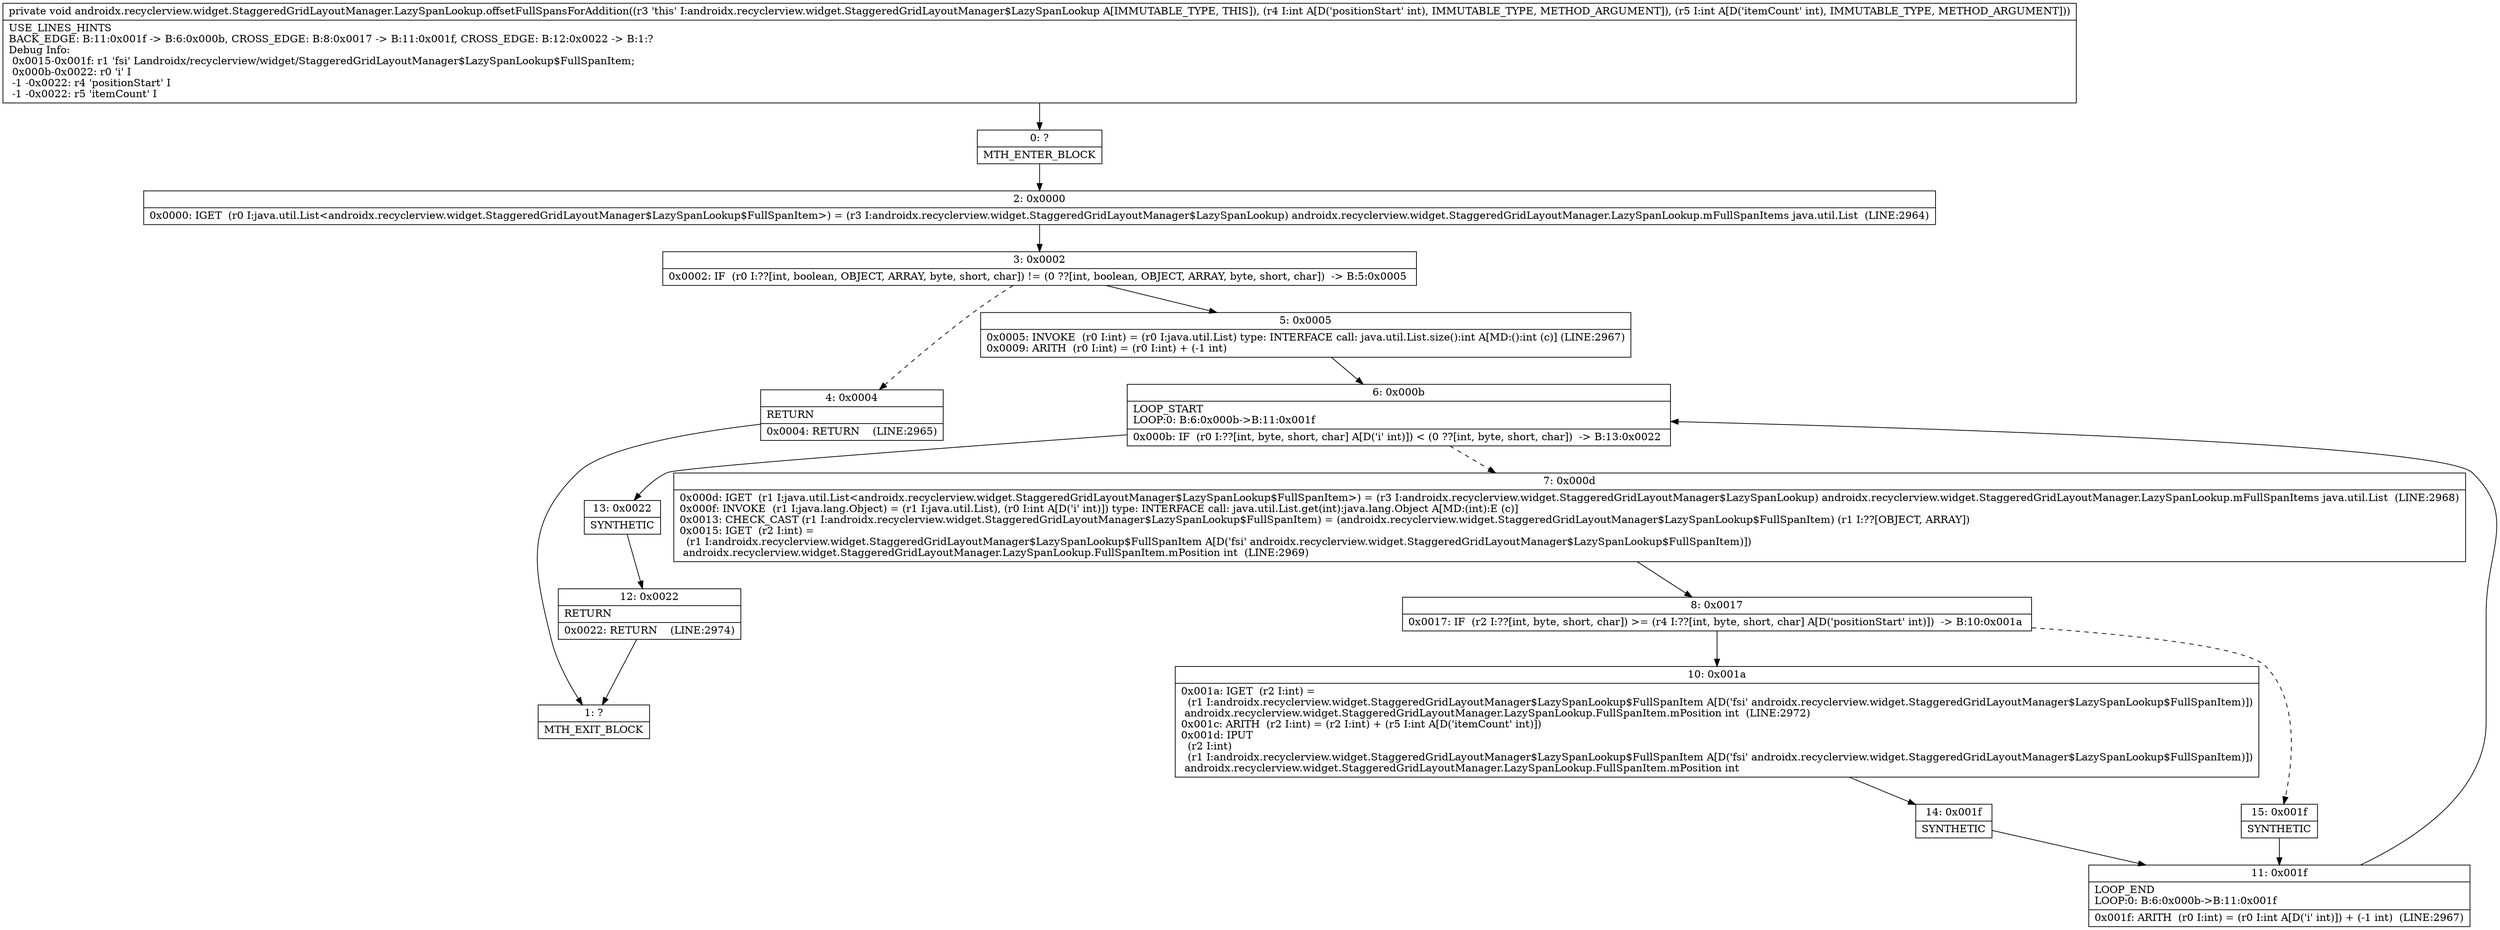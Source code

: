 digraph "CFG forandroidx.recyclerview.widget.StaggeredGridLayoutManager.LazySpanLookup.offsetFullSpansForAddition(II)V" {
Node_0 [shape=record,label="{0\:\ ?|MTH_ENTER_BLOCK\l}"];
Node_2 [shape=record,label="{2\:\ 0x0000|0x0000: IGET  (r0 I:java.util.List\<androidx.recyclerview.widget.StaggeredGridLayoutManager$LazySpanLookup$FullSpanItem\>) = (r3 I:androidx.recyclerview.widget.StaggeredGridLayoutManager$LazySpanLookup) androidx.recyclerview.widget.StaggeredGridLayoutManager.LazySpanLookup.mFullSpanItems java.util.List  (LINE:2964)\l}"];
Node_3 [shape=record,label="{3\:\ 0x0002|0x0002: IF  (r0 I:??[int, boolean, OBJECT, ARRAY, byte, short, char]) != (0 ??[int, boolean, OBJECT, ARRAY, byte, short, char])  \-\> B:5:0x0005 \l}"];
Node_4 [shape=record,label="{4\:\ 0x0004|RETURN\l|0x0004: RETURN    (LINE:2965)\l}"];
Node_1 [shape=record,label="{1\:\ ?|MTH_EXIT_BLOCK\l}"];
Node_5 [shape=record,label="{5\:\ 0x0005|0x0005: INVOKE  (r0 I:int) = (r0 I:java.util.List) type: INTERFACE call: java.util.List.size():int A[MD:():int (c)] (LINE:2967)\l0x0009: ARITH  (r0 I:int) = (r0 I:int) + (\-1 int) \l}"];
Node_6 [shape=record,label="{6\:\ 0x000b|LOOP_START\lLOOP:0: B:6:0x000b\-\>B:11:0x001f\l|0x000b: IF  (r0 I:??[int, byte, short, char] A[D('i' int)]) \< (0 ??[int, byte, short, char])  \-\> B:13:0x0022 \l}"];
Node_7 [shape=record,label="{7\:\ 0x000d|0x000d: IGET  (r1 I:java.util.List\<androidx.recyclerview.widget.StaggeredGridLayoutManager$LazySpanLookup$FullSpanItem\>) = (r3 I:androidx.recyclerview.widget.StaggeredGridLayoutManager$LazySpanLookup) androidx.recyclerview.widget.StaggeredGridLayoutManager.LazySpanLookup.mFullSpanItems java.util.List  (LINE:2968)\l0x000f: INVOKE  (r1 I:java.lang.Object) = (r1 I:java.util.List), (r0 I:int A[D('i' int)]) type: INTERFACE call: java.util.List.get(int):java.lang.Object A[MD:(int):E (c)]\l0x0013: CHECK_CAST (r1 I:androidx.recyclerview.widget.StaggeredGridLayoutManager$LazySpanLookup$FullSpanItem) = (androidx.recyclerview.widget.StaggeredGridLayoutManager$LazySpanLookup$FullSpanItem) (r1 I:??[OBJECT, ARRAY]) \l0x0015: IGET  (r2 I:int) = \l  (r1 I:androidx.recyclerview.widget.StaggeredGridLayoutManager$LazySpanLookup$FullSpanItem A[D('fsi' androidx.recyclerview.widget.StaggeredGridLayoutManager$LazySpanLookup$FullSpanItem)])\l androidx.recyclerview.widget.StaggeredGridLayoutManager.LazySpanLookup.FullSpanItem.mPosition int  (LINE:2969)\l}"];
Node_8 [shape=record,label="{8\:\ 0x0017|0x0017: IF  (r2 I:??[int, byte, short, char]) \>= (r4 I:??[int, byte, short, char] A[D('positionStart' int)])  \-\> B:10:0x001a \l}"];
Node_10 [shape=record,label="{10\:\ 0x001a|0x001a: IGET  (r2 I:int) = \l  (r1 I:androidx.recyclerview.widget.StaggeredGridLayoutManager$LazySpanLookup$FullSpanItem A[D('fsi' androidx.recyclerview.widget.StaggeredGridLayoutManager$LazySpanLookup$FullSpanItem)])\l androidx.recyclerview.widget.StaggeredGridLayoutManager.LazySpanLookup.FullSpanItem.mPosition int  (LINE:2972)\l0x001c: ARITH  (r2 I:int) = (r2 I:int) + (r5 I:int A[D('itemCount' int)]) \l0x001d: IPUT  \l  (r2 I:int)\l  (r1 I:androidx.recyclerview.widget.StaggeredGridLayoutManager$LazySpanLookup$FullSpanItem A[D('fsi' androidx.recyclerview.widget.StaggeredGridLayoutManager$LazySpanLookup$FullSpanItem)])\l androidx.recyclerview.widget.StaggeredGridLayoutManager.LazySpanLookup.FullSpanItem.mPosition int \l}"];
Node_14 [shape=record,label="{14\:\ 0x001f|SYNTHETIC\l}"];
Node_11 [shape=record,label="{11\:\ 0x001f|LOOP_END\lLOOP:0: B:6:0x000b\-\>B:11:0x001f\l|0x001f: ARITH  (r0 I:int) = (r0 I:int A[D('i' int)]) + (\-1 int)  (LINE:2967)\l}"];
Node_15 [shape=record,label="{15\:\ 0x001f|SYNTHETIC\l}"];
Node_13 [shape=record,label="{13\:\ 0x0022|SYNTHETIC\l}"];
Node_12 [shape=record,label="{12\:\ 0x0022|RETURN\l|0x0022: RETURN    (LINE:2974)\l}"];
MethodNode[shape=record,label="{private void androidx.recyclerview.widget.StaggeredGridLayoutManager.LazySpanLookup.offsetFullSpansForAddition((r3 'this' I:androidx.recyclerview.widget.StaggeredGridLayoutManager$LazySpanLookup A[IMMUTABLE_TYPE, THIS]), (r4 I:int A[D('positionStart' int), IMMUTABLE_TYPE, METHOD_ARGUMENT]), (r5 I:int A[D('itemCount' int), IMMUTABLE_TYPE, METHOD_ARGUMENT]))  | USE_LINES_HINTS\lBACK_EDGE: B:11:0x001f \-\> B:6:0x000b, CROSS_EDGE: B:8:0x0017 \-\> B:11:0x001f, CROSS_EDGE: B:12:0x0022 \-\> B:1:?\lDebug Info:\l  0x0015\-0x001f: r1 'fsi' Landroidx\/recyclerview\/widget\/StaggeredGridLayoutManager$LazySpanLookup$FullSpanItem;\l  0x000b\-0x0022: r0 'i' I\l  \-1 \-0x0022: r4 'positionStart' I\l  \-1 \-0x0022: r5 'itemCount' I\l}"];
MethodNode -> Node_0;Node_0 -> Node_2;
Node_2 -> Node_3;
Node_3 -> Node_4[style=dashed];
Node_3 -> Node_5;
Node_4 -> Node_1;
Node_5 -> Node_6;
Node_6 -> Node_7[style=dashed];
Node_6 -> Node_13;
Node_7 -> Node_8;
Node_8 -> Node_10;
Node_8 -> Node_15[style=dashed];
Node_10 -> Node_14;
Node_14 -> Node_11;
Node_11 -> Node_6;
Node_15 -> Node_11;
Node_13 -> Node_12;
Node_12 -> Node_1;
}

